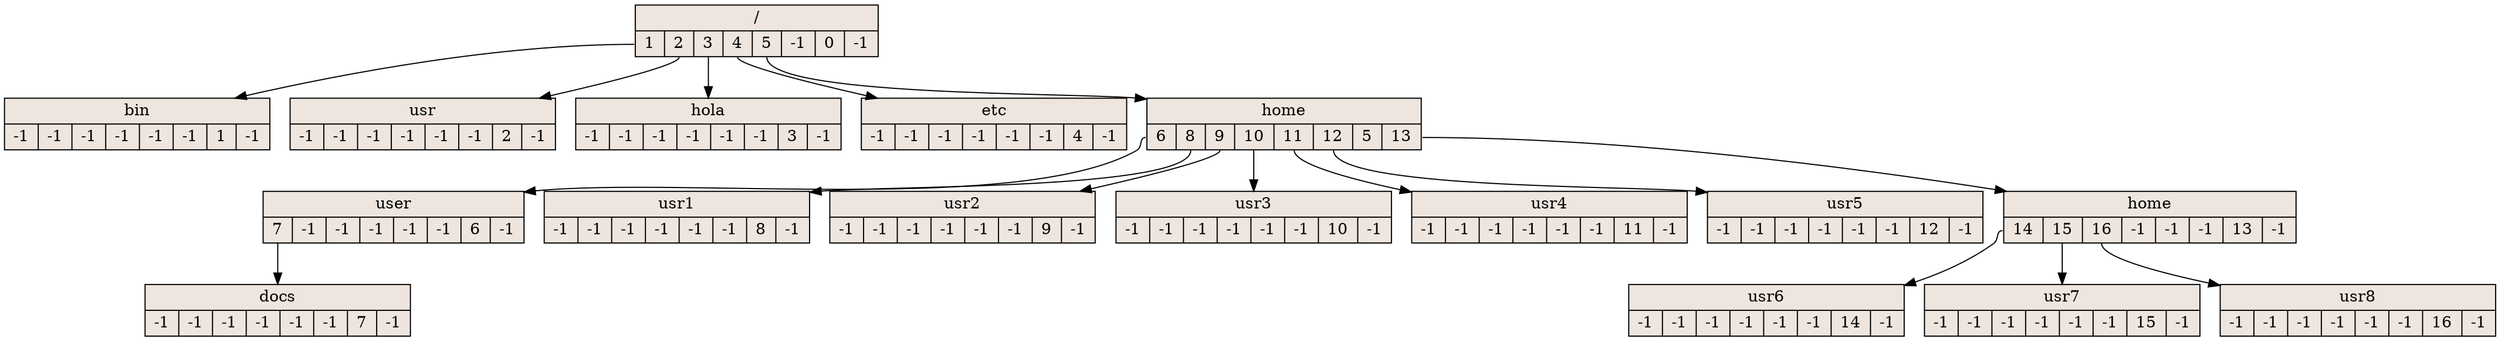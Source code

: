 digraph grafica{
rankdir=TB;
node [shape = record, style=filled, fillcolor=seashell2];
nodo0:f0 -> nodo1
nodo0:f1 -> nodo2
nodo0:f2 -> nodo3
nodo0:f3 -> nodo4
nodo0:f4 -> nodo5
nodo0[ shape=record, label ="{/|{<f0> 1|<f1>2|<f2> 3|<f3> 4|<f4> 5|<f5>-1|<f6>0|<f7> -1}}"];
nodo1[ shape=record, label ="{bin|{<f0> -1|<f1>-1|<f2> -1|<f3> -1|<f4> -1|<f5>-1|<f6>1|<f7> -1}}"];
nodo2[ shape=record, label ="{usr|{<f0> -1|<f1>-1|<f2> -1|<f3> -1|<f4> -1|<f5>-1|<f6>2|<f7> -1}}"];
nodo3[ shape=record, label ="{hola|{<f0> -1|<f1>-1|<f2> -1|<f3> -1|<f4> -1|<f5>-1|<f6>3|<f7> -1}}"];
nodo4[ shape=record, label ="{etc|{<f0> -1|<f1>-1|<f2> -1|<f3> -1|<f4> -1|<f5>-1|<f6>4|<f7> -1}}"];
nodo5:f0 -> nodo6
nodo5:f1 -> nodo8
nodo5:f2 -> nodo9
nodo5:f3 -> nodo10
nodo5:f4 -> nodo11
nodo5:f5 -> nodo12
nodo5:f7 -> nodo13
nodo5[ shape=record, label ="{home|{<f0> 6|<f1>8|<f2> 9|<f3> 10|<f4> 11|<f5>12|<f6>5|<f7> 13}}"];
nodo6:f0 -> nodo7
nodo6[ shape=record, label ="{user|{<f0> 7|<f1>-1|<f2> -1|<f3> -1|<f4> -1|<f5>-1|<f6>6|<f7> -1}}"];
nodo7[ shape=record, label ="{docs|{<f0> -1|<f1>-1|<f2> -1|<f3> -1|<f4> -1|<f5>-1|<f6>7|<f7> -1}}"];
nodo8[ shape=record, label ="{usr1|{<f0> -1|<f1>-1|<f2> -1|<f3> -1|<f4> -1|<f5>-1|<f6>8|<f7> -1}}"];
nodo9[ shape=record, label ="{usr2|{<f0> -1|<f1>-1|<f2> -1|<f3> -1|<f4> -1|<f5>-1|<f6>9|<f7> -1}}"];
nodo10[ shape=record, label ="{usr3|{<f0> -1|<f1>-1|<f2> -1|<f3> -1|<f4> -1|<f5>-1|<f6>10|<f7> -1}}"];
nodo11[ shape=record, label ="{usr4|{<f0> -1|<f1>-1|<f2> -1|<f3> -1|<f4> -1|<f5>-1|<f6>11|<f7> -1}}"];
nodo12[ shape=record, label ="{usr5|{<f0> -1|<f1>-1|<f2> -1|<f3> -1|<f4> -1|<f5>-1|<f6>12|<f7> -1}}"];
nodo13:f0 -> nodo14
nodo13:f1 -> nodo15
nodo13:f2 -> nodo16
nodo13[ shape=record, label ="{home|{<f0> 14|<f1>15|<f2> 16|<f3> -1|<f4> -1|<f5>-1|<f6>13|<f7> -1}}"];
nodo14[ shape=record, label ="{usr6|{<f0> -1|<f1>-1|<f2> -1|<f3> -1|<f4> -1|<f5>-1|<f6>14|<f7> -1}}"];
nodo15[ shape=record, label ="{usr7|{<f0> -1|<f1>-1|<f2> -1|<f3> -1|<f4> -1|<f5>-1|<f6>15|<f7> -1}}"];
nodo16[ shape=record, label ="{usr8|{<f0> -1|<f1>-1|<f2> -1|<f3> -1|<f4> -1|<f5>-1|<f6>16|<f7> -1}}"];

}